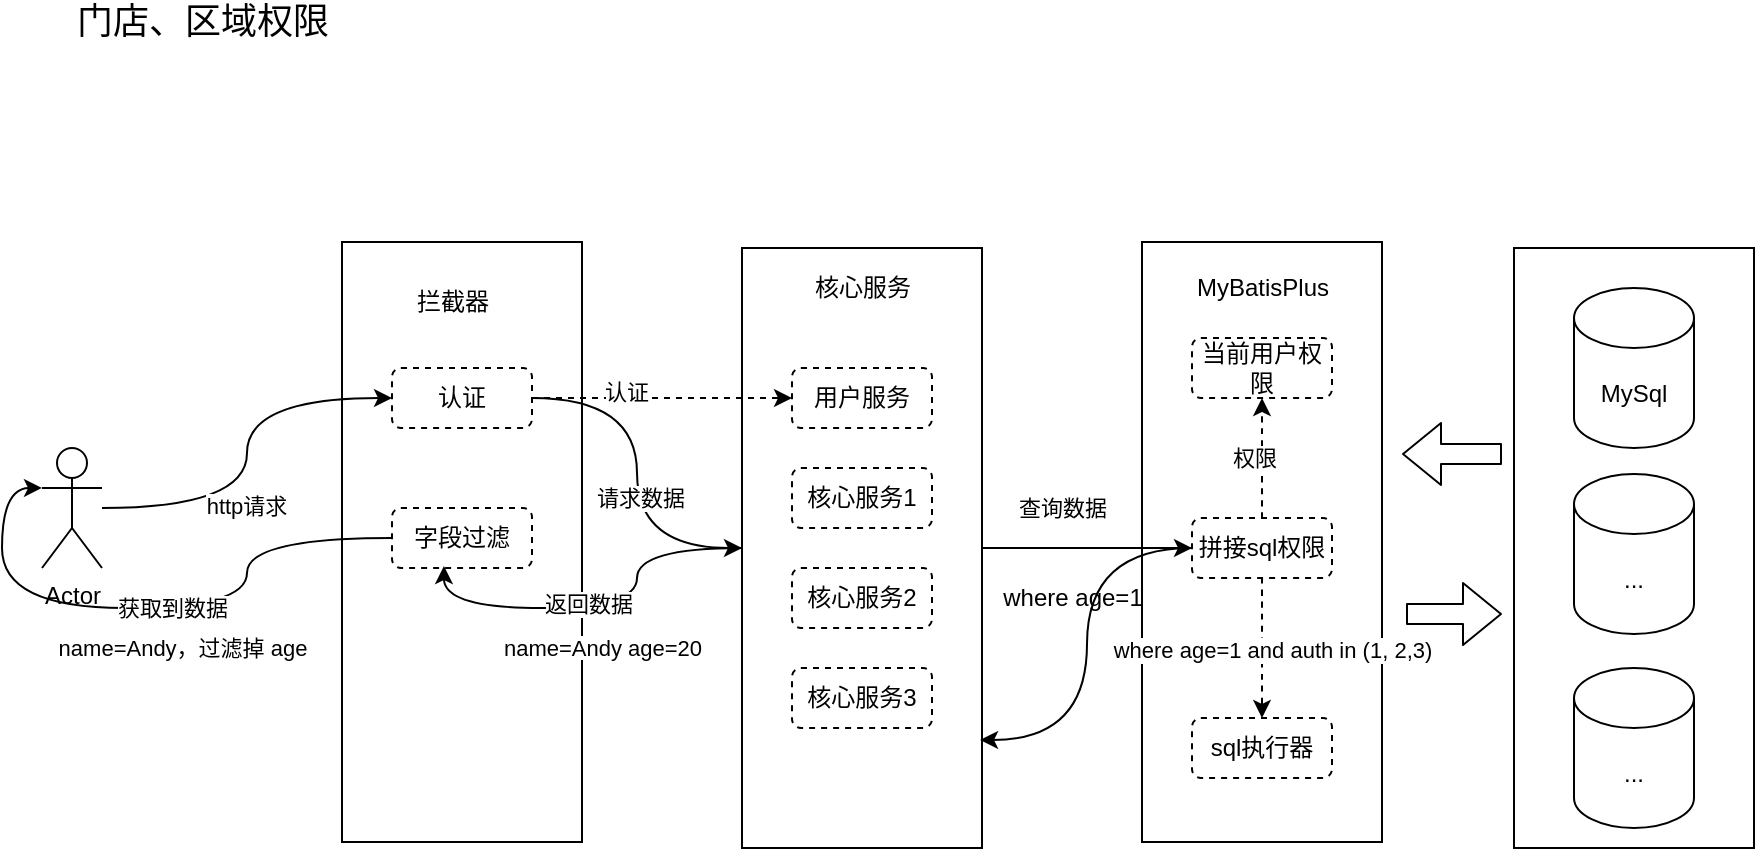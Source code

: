 <mxfile version="14.6.12" type="github">
  <diagram id="hJSY4IWrLL6NvOeGapXp" name="第 1 页">
    <mxGraphModel dx="1127" dy="771" grid="1" gridSize="10" guides="1" tooltips="1" connect="1" arrows="1" fold="1" page="1" pageScale="1" pageWidth="827" pageHeight="1169" math="0" shadow="0">
      <root>
        <mxCell id="0" />
        <mxCell id="1" parent="0" />
        <mxCell id="-VVtabqYpNL4-X2GSctc-33" value="" style="rounded=0;whiteSpace=wrap;html=1;" vertex="1" parent="1">
          <mxGeometry x="610" y="210" width="120" height="300" as="geometry" />
        </mxCell>
        <mxCell id="-VVtabqYpNL4-X2GSctc-1" value="&lt;span style=&quot;font-size: 18px&quot;&gt;门店、区域权限&lt;/span&gt;" style="text;html=1;align=center;verticalAlign=middle;resizable=0;points=[];autosize=1;strokeColor=none;" vertex="1" parent="1">
          <mxGeometry x="70" y="90" width="140" height="20" as="geometry" />
        </mxCell>
        <mxCell id="-VVtabqYpNL4-X2GSctc-4" value="" style="rounded=0;whiteSpace=wrap;html=1;" vertex="1" parent="1">
          <mxGeometry x="796" y="213" width="120" height="300" as="geometry" />
        </mxCell>
        <mxCell id="-VVtabqYpNL4-X2GSctc-5" value="" style="rounded=0;whiteSpace=wrap;html=1;" vertex="1" parent="1">
          <mxGeometry x="210" y="210" width="120" height="300" as="geometry" />
        </mxCell>
        <mxCell id="-VVtabqYpNL4-X2GSctc-6" style="edgeStyle=orthogonalEdgeStyle;curved=1;rounded=0;orthogonalLoop=1;jettySize=auto;html=1;entryX=0;entryY=0.333;entryDx=0;entryDy=0;entryPerimeter=0;" edge="1" parent="1" source="-VVtabqYpNL4-X2GSctc-8" target="-VVtabqYpNL4-X2GSctc-11">
          <mxGeometry relative="1" as="geometry" />
        </mxCell>
        <mxCell id="-VVtabqYpNL4-X2GSctc-7" value="获取到数据" style="edgeLabel;html=1;align=center;verticalAlign=middle;resizable=0;points=[];" vertex="1" connectable="0" parent="-VVtabqYpNL4-X2GSctc-6">
          <mxGeometry x="-0.065" relative="1" as="geometry">
            <mxPoint as="offset" />
          </mxGeometry>
        </mxCell>
        <mxCell id="-VVtabqYpNL4-X2GSctc-8" value="字段过滤" style="rounded=1;whiteSpace=wrap;html=1;dashed=1;" vertex="1" parent="1">
          <mxGeometry x="235" y="343" width="70" height="30" as="geometry" />
        </mxCell>
        <mxCell id="-VVtabqYpNL4-X2GSctc-9" style="edgeStyle=orthogonalEdgeStyle;rounded=0;orthogonalLoop=1;jettySize=auto;html=1;entryX=0;entryY=0.5;entryDx=0;entryDy=0;curved=1;" edge="1" parent="1" source="-VVtabqYpNL4-X2GSctc-11" target="-VVtabqYpNL4-X2GSctc-28">
          <mxGeometry relative="1" as="geometry" />
        </mxCell>
        <mxCell id="-VVtabqYpNL4-X2GSctc-10" value="http请求" style="edgeLabel;html=1;align=center;verticalAlign=middle;resizable=0;points=[];" vertex="1" connectable="0" parent="-VVtabqYpNL4-X2GSctc-9">
          <mxGeometry x="-0.263" y="1" relative="1" as="geometry">
            <mxPoint as="offset" />
          </mxGeometry>
        </mxCell>
        <mxCell id="-VVtabqYpNL4-X2GSctc-11" value="Actor" style="shape=umlActor;verticalLabelPosition=bottom;verticalAlign=top;html=1;outlineConnect=0;" vertex="1" parent="1">
          <mxGeometry x="60" y="313" width="30" height="60" as="geometry" />
        </mxCell>
        <mxCell id="-VVtabqYpNL4-X2GSctc-12" value="拦截器" style="text;html=1;align=center;verticalAlign=middle;resizable=0;points=[];autosize=1;strokeColor=none;" vertex="1" parent="1">
          <mxGeometry x="240" y="230" width="50" height="20" as="geometry" />
        </mxCell>
        <mxCell id="-VVtabqYpNL4-X2GSctc-13" value="..." style="shape=cylinder3;whiteSpace=wrap;html=1;boundedLbl=1;backgroundOutline=1;size=15;" vertex="1" parent="1">
          <mxGeometry x="826" y="326" width="60" height="80" as="geometry" />
        </mxCell>
        <mxCell id="-VVtabqYpNL4-X2GSctc-14" value="MySql" style="shape=cylinder3;whiteSpace=wrap;html=1;boundedLbl=1;backgroundOutline=1;size=15;" vertex="1" parent="1">
          <mxGeometry x="826" y="233" width="60" height="80" as="geometry" />
        </mxCell>
        <mxCell id="-VVtabqYpNL4-X2GSctc-15" value="..." style="shape=cylinder3;whiteSpace=wrap;html=1;boundedLbl=1;backgroundOutline=1;size=15;" vertex="1" parent="1">
          <mxGeometry x="826" y="423" width="60" height="80" as="geometry" />
        </mxCell>
        <mxCell id="-VVtabqYpNL4-X2GSctc-16" style="edgeStyle=orthogonalEdgeStyle;curved=1;rounded=0;orthogonalLoop=1;jettySize=auto;html=1;entryX=0.371;entryY=0.967;entryDx=0;entryDy=0;entryPerimeter=0;" edge="1" parent="1" source="-VVtabqYpNL4-X2GSctc-18" target="-VVtabqYpNL4-X2GSctc-8">
          <mxGeometry relative="1" as="geometry" />
        </mxCell>
        <mxCell id="-VVtabqYpNL4-X2GSctc-17" value="返回数据" style="edgeLabel;html=1;align=center;verticalAlign=middle;resizable=0;points=[];" vertex="1" connectable="0" parent="-VVtabqYpNL4-X2GSctc-16">
          <mxGeometry x="0.07" y="-2" relative="1" as="geometry">
            <mxPoint as="offset" />
          </mxGeometry>
        </mxCell>
        <mxCell id="-VVtabqYpNL4-X2GSctc-37" style="edgeStyle=orthogonalEdgeStyle;rounded=0;orthogonalLoop=1;jettySize=auto;html=1;entryX=0;entryY=0.5;entryDx=0;entryDy=0;curved=1;" edge="1" parent="1" source="-VVtabqYpNL4-X2GSctc-18" target="-VVtabqYpNL4-X2GSctc-36">
          <mxGeometry relative="1" as="geometry" />
        </mxCell>
        <mxCell id="-VVtabqYpNL4-X2GSctc-44" value="查询数据" style="edgeLabel;html=1;align=center;verticalAlign=middle;resizable=0;points=[];" vertex="1" connectable="0" parent="-VVtabqYpNL4-X2GSctc-37">
          <mxGeometry x="-0.352" relative="1" as="geometry">
            <mxPoint x="6" y="-20" as="offset" />
          </mxGeometry>
        </mxCell>
        <mxCell id="-VVtabqYpNL4-X2GSctc-18" value="" style="rounded=0;whiteSpace=wrap;html=1;" vertex="1" parent="1">
          <mxGeometry x="410" y="213" width="120" height="300" as="geometry" />
        </mxCell>
        <mxCell id="-VVtabqYpNL4-X2GSctc-19" value="核心服务" style="text;html=1;align=center;verticalAlign=middle;resizable=0;points=[];autosize=1;strokeColor=none;" vertex="1" parent="1">
          <mxGeometry x="440" y="223" width="60" height="20" as="geometry" />
        </mxCell>
        <mxCell id="-VVtabqYpNL4-X2GSctc-20" value="用户服务" style="rounded=1;whiteSpace=wrap;html=1;dashed=1;" vertex="1" parent="1">
          <mxGeometry x="435" y="273" width="70" height="30" as="geometry" />
        </mxCell>
        <mxCell id="-VVtabqYpNL4-X2GSctc-21" value="核心服务1" style="rounded=1;whiteSpace=wrap;html=1;dashed=1;" vertex="1" parent="1">
          <mxGeometry x="435" y="323" width="70" height="30" as="geometry" />
        </mxCell>
        <mxCell id="-VVtabqYpNL4-X2GSctc-22" value="核心服务2" style="rounded=1;whiteSpace=wrap;html=1;dashed=1;" vertex="1" parent="1">
          <mxGeometry x="435" y="373" width="70" height="30" as="geometry" />
        </mxCell>
        <mxCell id="-VVtabqYpNL4-X2GSctc-23" value="核心服务3" style="rounded=1;whiteSpace=wrap;html=1;dashed=1;" vertex="1" parent="1">
          <mxGeometry x="435" y="423" width="70" height="30" as="geometry" />
        </mxCell>
        <mxCell id="-VVtabqYpNL4-X2GSctc-24" style="edgeStyle=orthogonalEdgeStyle;rounded=0;orthogonalLoop=1;jettySize=auto;html=1;entryX=0;entryY=0.5;entryDx=0;entryDy=0;dashed=1;" edge="1" parent="1" source="-VVtabqYpNL4-X2GSctc-28" target="-VVtabqYpNL4-X2GSctc-20">
          <mxGeometry relative="1" as="geometry" />
        </mxCell>
        <mxCell id="-VVtabqYpNL4-X2GSctc-25" value="认证" style="edgeLabel;html=1;align=center;verticalAlign=middle;resizable=0;points=[];" vertex="1" connectable="0" parent="-VVtabqYpNL4-X2GSctc-24">
          <mxGeometry x="-0.277" y="3" relative="1" as="geometry">
            <mxPoint as="offset" />
          </mxGeometry>
        </mxCell>
        <mxCell id="-VVtabqYpNL4-X2GSctc-26" style="edgeStyle=orthogonalEdgeStyle;rounded=0;orthogonalLoop=1;jettySize=auto;html=1;entryX=0;entryY=0.5;entryDx=0;entryDy=0;elbow=vertical;curved=1;" edge="1" parent="1" source="-VVtabqYpNL4-X2GSctc-28" target="-VVtabqYpNL4-X2GSctc-18">
          <mxGeometry relative="1" as="geometry" />
        </mxCell>
        <mxCell id="-VVtabqYpNL4-X2GSctc-27" value="请求数据" style="edgeLabel;html=1;align=center;verticalAlign=middle;resizable=0;points=[];" vertex="1" connectable="0" parent="-VVtabqYpNL4-X2GSctc-26">
          <mxGeometry x="0.139" y="1" relative="1" as="geometry">
            <mxPoint as="offset" />
          </mxGeometry>
        </mxCell>
        <mxCell id="-VVtabqYpNL4-X2GSctc-28" value="认证" style="rounded=1;whiteSpace=wrap;html=1;dashed=1;" vertex="1" parent="1">
          <mxGeometry x="235" y="273" width="70" height="30" as="geometry" />
        </mxCell>
        <mxCell id="-VVtabqYpNL4-X2GSctc-29" value="&lt;span style=&quot;font-size: 11px ; background-color: rgb(255 , 255 , 255)&quot;&gt;name=Andy age=20&lt;/span&gt;" style="text;html=1;align=center;verticalAlign=middle;resizable=0;points=[];autosize=1;strokeColor=none;" vertex="1" parent="1">
          <mxGeometry x="280" y="403" width="120" height="20" as="geometry" />
        </mxCell>
        <mxCell id="-VVtabqYpNL4-X2GSctc-30" value="&lt;span style=&quot;font-size: 11px ; background-color: rgb(255 , 255 , 255)&quot;&gt;name=Andy，过滤掉 age&lt;/span&gt;" style="text;html=1;align=center;verticalAlign=middle;resizable=0;points=[];autosize=1;strokeColor=none;" vertex="1" parent="1">
          <mxGeometry x="55" y="403" width="150" height="20" as="geometry" />
        </mxCell>
        <mxCell id="-VVtabqYpNL4-X2GSctc-31" value="" style="shape=flexArrow;endArrow=classic;html=1;" edge="1" parent="1">
          <mxGeometry width="50" height="50" relative="1" as="geometry">
            <mxPoint x="742" y="396" as="sourcePoint" />
            <mxPoint x="790" y="396" as="targetPoint" />
          </mxGeometry>
        </mxCell>
        <mxCell id="-VVtabqYpNL4-X2GSctc-32" value="" style="shape=flexArrow;endArrow=classic;html=1;entryX=1.017;entryY=0.46;entryDx=0;entryDy=0;entryPerimeter=0;" edge="1" parent="1">
          <mxGeometry width="50" height="50" relative="1" as="geometry">
            <mxPoint x="790" y="316" as="sourcePoint" />
            <mxPoint x="740" y="316" as="targetPoint" />
          </mxGeometry>
        </mxCell>
        <mxCell id="-VVtabqYpNL4-X2GSctc-34" value="MyBatisPlus" style="text;html=1;align=center;verticalAlign=middle;resizable=0;points=[];autosize=1;strokeColor=none;" vertex="1" parent="1">
          <mxGeometry x="630" y="223" width="80" height="20" as="geometry" />
        </mxCell>
        <mxCell id="-VVtabqYpNL4-X2GSctc-35" value="当前用户权限" style="rounded=1;whiteSpace=wrap;html=1;dashed=1;" vertex="1" parent="1">
          <mxGeometry x="635" y="258" width="70" height="30" as="geometry" />
        </mxCell>
        <mxCell id="-VVtabqYpNL4-X2GSctc-40" style="edgeStyle=orthogonalEdgeStyle;curved=1;rounded=0;orthogonalLoop=1;jettySize=auto;html=1;dashed=1;" edge="1" parent="1" source="-VVtabqYpNL4-X2GSctc-36" target="-VVtabqYpNL4-X2GSctc-35">
          <mxGeometry relative="1" as="geometry" />
        </mxCell>
        <mxCell id="-VVtabqYpNL4-X2GSctc-41" value="权限" style="edgeLabel;html=1;align=center;verticalAlign=middle;resizable=0;points=[];" vertex="1" connectable="0" parent="-VVtabqYpNL4-X2GSctc-40">
          <mxGeometry y="4" relative="1" as="geometry">
            <mxPoint as="offset" />
          </mxGeometry>
        </mxCell>
        <mxCell id="-VVtabqYpNL4-X2GSctc-47" style="edgeStyle=orthogonalEdgeStyle;curved=1;rounded=0;orthogonalLoop=1;jettySize=auto;html=1;entryX=0.5;entryY=0;entryDx=0;entryDy=0;dashed=1;" edge="1" parent="1" source="-VVtabqYpNL4-X2GSctc-36" target="-VVtabqYpNL4-X2GSctc-42">
          <mxGeometry relative="1" as="geometry" />
        </mxCell>
        <mxCell id="-VVtabqYpNL4-X2GSctc-48" value="where age=1 and auth in (1, 2,3)" style="edgeLabel;html=1;align=center;verticalAlign=middle;resizable=0;points=[];" vertex="1" connectable="0" parent="-VVtabqYpNL4-X2GSctc-47">
          <mxGeometry x="-0.284" y="4" relative="1" as="geometry">
            <mxPoint x="1" y="11" as="offset" />
          </mxGeometry>
        </mxCell>
        <mxCell id="-VVtabqYpNL4-X2GSctc-49" style="edgeStyle=orthogonalEdgeStyle;curved=1;rounded=0;orthogonalLoop=1;jettySize=auto;html=1;entryX=0.992;entryY=0.82;entryDx=0;entryDy=0;entryPerimeter=0;" edge="1" parent="1" source="-VVtabqYpNL4-X2GSctc-36" target="-VVtabqYpNL4-X2GSctc-18">
          <mxGeometry relative="1" as="geometry" />
        </mxCell>
        <mxCell id="-VVtabqYpNL4-X2GSctc-36" value="拼接sql权限" style="rounded=1;whiteSpace=wrap;html=1;dashed=1;" vertex="1" parent="1">
          <mxGeometry x="635" y="348" width="70" height="30" as="geometry" />
        </mxCell>
        <mxCell id="-VVtabqYpNL4-X2GSctc-42" value="sql执行器" style="rounded=1;whiteSpace=wrap;html=1;dashed=1;" vertex="1" parent="1">
          <mxGeometry x="635" y="448" width="70" height="30" as="geometry" />
        </mxCell>
        <mxCell id="-VVtabqYpNL4-X2GSctc-45" value="where age=1" style="text;html=1;align=center;verticalAlign=middle;resizable=0;points=[];autosize=1;strokeColor=none;" vertex="1" parent="1">
          <mxGeometry x="530" y="378" width="90" height="20" as="geometry" />
        </mxCell>
      </root>
    </mxGraphModel>
  </diagram>
</mxfile>
